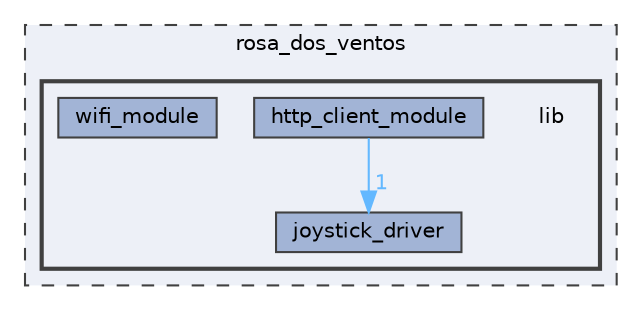 digraph "rosa_dos_ventos/lib"
{
 // LATEX_PDF_SIZE
  bgcolor="transparent";
  edge [fontname=Helvetica,fontsize=10,labelfontname=Helvetica,labelfontsize=10];
  node [fontname=Helvetica,fontsize=10,shape=box,height=0.2,width=0.4];
  compound=true
  subgraph clusterdir_573ee8a7e84fe7b175afc59f65d5a3a3 {
    graph [ bgcolor="#edf0f7", pencolor="grey25", label="rosa_dos_ventos", fontname=Helvetica,fontsize=10 style="filled,dashed", URL="dir_573ee8a7e84fe7b175afc59f65d5a3a3.html",tooltip=""]
  subgraph clusterdir_fb3daf6c7c5ebf3606c4c84700777edf {
    graph [ bgcolor="#edf0f7", pencolor="grey25", label="", fontname=Helvetica,fontsize=10 style="filled,bold", URL="dir_fb3daf6c7c5ebf3606c4c84700777edf.html",tooltip=""]
    dir_fb3daf6c7c5ebf3606c4c84700777edf [shape=plaintext, label="lib"];
  dir_ada5e8c9be6f1f5673d476d5025e6715 [label="http_client_module", fillcolor="#a2b4d6", color="grey25", style="filled", URL="dir_ada5e8c9be6f1f5673d476d5025e6715.html",tooltip=""];
  dir_f292a9eea85fe738d6b575991eccb4ee [label="joystick_driver", fillcolor="#a2b4d6", color="grey25", style="filled", URL="dir_f292a9eea85fe738d6b575991eccb4ee.html",tooltip=""];
  dir_f4b0501f75d376aa55c8a9e55c226fdf [label="wifi_module", fillcolor="#a2b4d6", color="grey25", style="filled", URL="dir_f4b0501f75d376aa55c8a9e55c226fdf.html",tooltip=""];
  }
  }
  dir_ada5e8c9be6f1f5673d476d5025e6715->dir_f292a9eea85fe738d6b575991eccb4ee [headlabel="1", labeldistance=1.5 headhref="dir_000019_000020.html" href="dir_000019_000020.html" color="steelblue1" fontcolor="steelblue1"];
}
